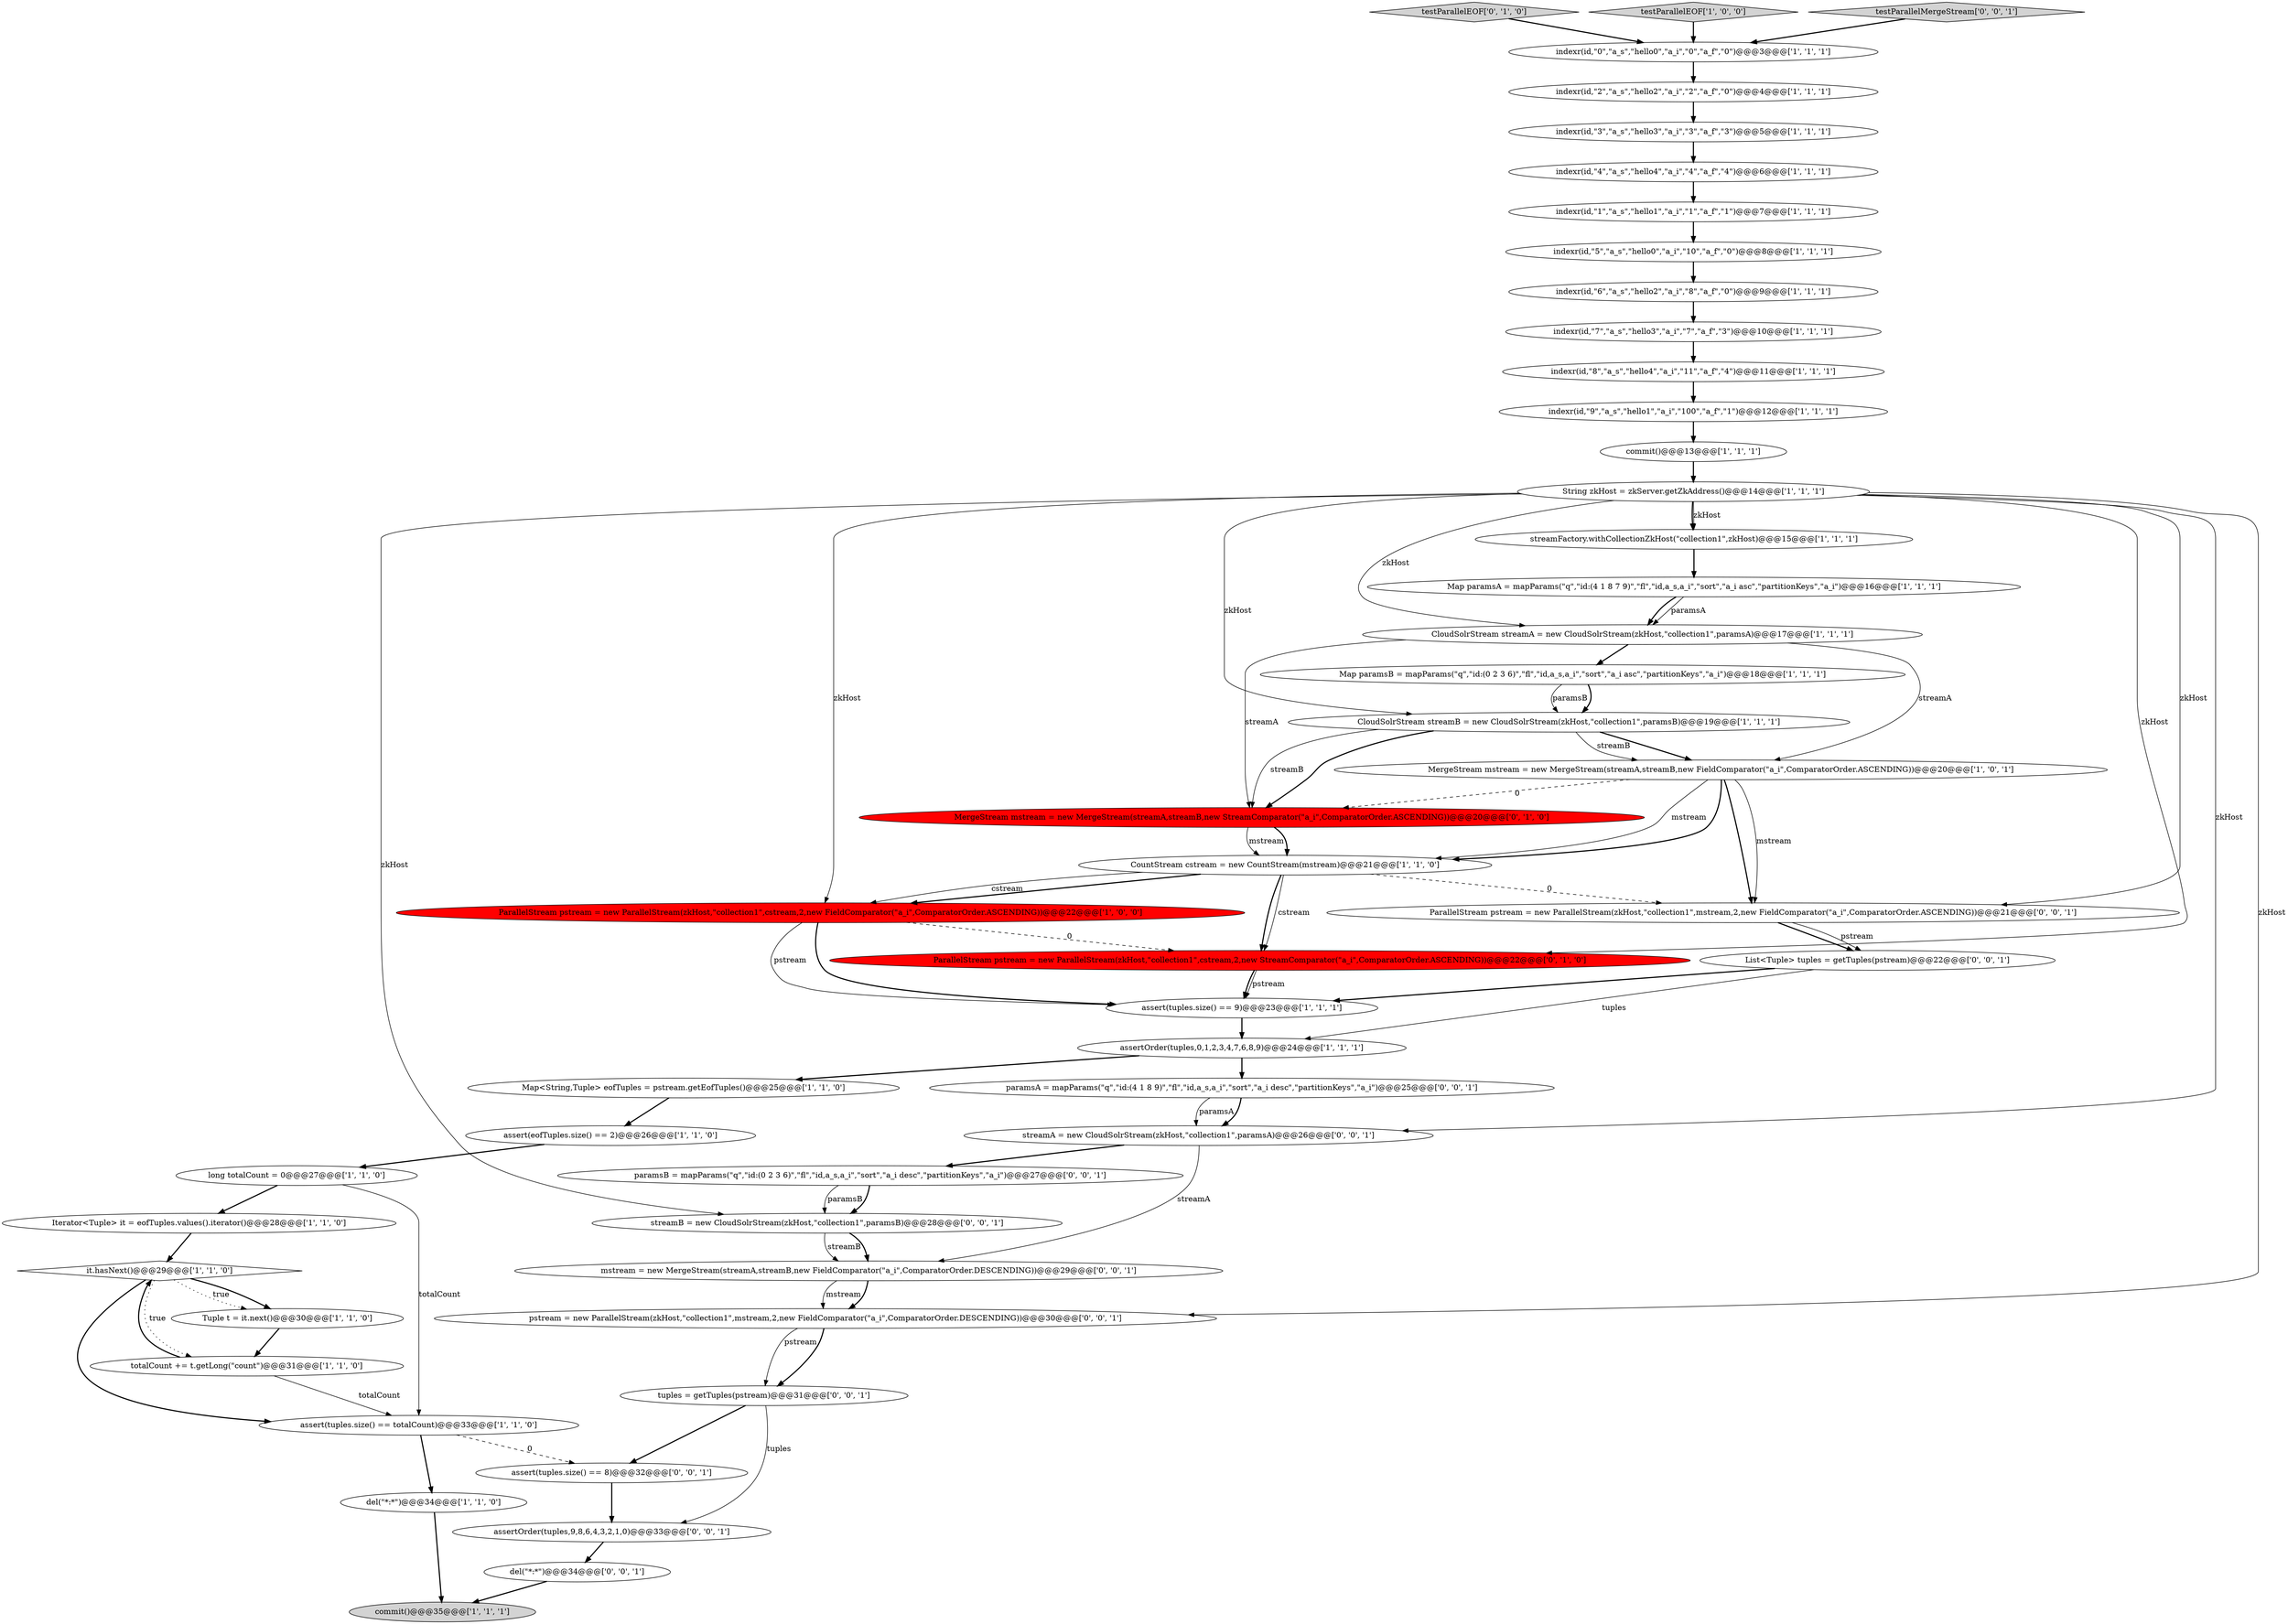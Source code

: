 digraph {
9 [style = filled, label = "Map paramsB = mapParams(\"q\",\"id:(0 2 3 6)\",\"fl\",\"id,a_s,a_i\",\"sort\",\"a_i asc\",\"partitionKeys\",\"a_i\")@@@18@@@['1', '1', '1']", fillcolor = white, shape = ellipse image = "AAA0AAABBB1BBB"];
47 [style = filled, label = "assertOrder(tuples,9,8,6,4,3,2,1,0)@@@33@@@['0', '0', '1']", fillcolor = white, shape = ellipse image = "AAA0AAABBB3BBB"];
21 [style = filled, label = "indexr(id,\"1\",\"a_s\",\"hello1\",\"a_i\",\"1\",\"a_f\",\"1\")@@@7@@@['1', '1', '1']", fillcolor = white, shape = ellipse image = "AAA0AAABBB1BBB"];
46 [style = filled, label = "paramsA = mapParams(\"q\",\"id:(4 1 8 9)\",\"fl\",\"id,a_s,a_i\",\"sort\",\"a_i desc\",\"partitionKeys\",\"a_i\")@@@25@@@['0', '0', '1']", fillcolor = white, shape = ellipse image = "AAA0AAABBB3BBB"];
2 [style = filled, label = "CountStream cstream = new CountStream(mstream)@@@21@@@['1', '1', '0']", fillcolor = white, shape = ellipse image = "AAA0AAABBB1BBB"];
0 [style = filled, label = "del(\"*:*\")@@@34@@@['1', '1', '0']", fillcolor = white, shape = ellipse image = "AAA0AAABBB1BBB"];
34 [style = filled, label = "testParallelEOF['0', '1', '0']", fillcolor = lightgray, shape = diamond image = "AAA0AAABBB2BBB"];
5 [style = filled, label = "Map paramsA = mapParams(\"q\",\"id:(4 1 8 7 9)\",\"fl\",\"id,a_s,a_i\",\"sort\",\"a_i asc\",\"partitionKeys\",\"a_i\")@@@16@@@['1', '1', '1']", fillcolor = white, shape = ellipse image = "AAA0AAABBB1BBB"];
13 [style = filled, label = "MergeStream mstream = new MergeStream(streamA,streamB,new FieldComparator(\"a_i\",ComparatorOrder.ASCENDING))@@@20@@@['1', '0', '1']", fillcolor = white, shape = ellipse image = "AAA0AAABBB1BBB"];
28 [style = filled, label = "indexr(id,\"7\",\"a_s\",\"hello3\",\"a_i\",\"7\",\"a_f\",\"3\")@@@10@@@['1', '1', '1']", fillcolor = white, shape = ellipse image = "AAA0AAABBB1BBB"];
22 [style = filled, label = "Map<String,Tuple> eofTuples = pstream.getEofTuples()@@@25@@@['1', '1', '0']", fillcolor = white, shape = ellipse image = "AAA0AAABBB1BBB"];
45 [style = filled, label = "ParallelStream pstream = new ParallelStream(zkHost,\"collection1\",mstream,2,new FieldComparator(\"a_i\",ComparatorOrder.ASCENDING))@@@21@@@['0', '0', '1']", fillcolor = white, shape = ellipse image = "AAA0AAABBB3BBB"];
27 [style = filled, label = "assert(tuples.size() == 9)@@@23@@@['1', '1', '1']", fillcolor = white, shape = ellipse image = "AAA0AAABBB1BBB"];
7 [style = filled, label = "indexr(id,\"8\",\"a_s\",\"hello4\",\"a_i\",\"11\",\"a_f\",\"4\")@@@11@@@['1', '1', '1']", fillcolor = white, shape = ellipse image = "AAA0AAABBB1BBB"];
20 [style = filled, label = "assert(eofTuples.size() == 2)@@@26@@@['1', '1', '0']", fillcolor = white, shape = ellipse image = "AAA0AAABBB1BBB"];
1 [style = filled, label = "assertOrder(tuples,0,1,2,3,4,7,6,8,9)@@@24@@@['1', '1', '1']", fillcolor = white, shape = ellipse image = "AAA0AAABBB1BBB"];
11 [style = filled, label = "String zkHost = zkServer.getZkAddress()@@@14@@@['1', '1', '1']", fillcolor = white, shape = ellipse image = "AAA0AAABBB1BBB"];
42 [style = filled, label = "assert(tuples.size() == 8)@@@32@@@['0', '0', '1']", fillcolor = white, shape = ellipse image = "AAA0AAABBB3BBB"];
16 [style = filled, label = "testParallelEOF['1', '0', '0']", fillcolor = lightgray, shape = diamond image = "AAA0AAABBB1BBB"];
48 [style = filled, label = "del(\"*:*\")@@@34@@@['0', '0', '1']", fillcolor = white, shape = ellipse image = "AAA0AAABBB3BBB"];
40 [style = filled, label = "streamA = new CloudSolrStream(zkHost,\"collection1\",paramsA)@@@26@@@['0', '0', '1']", fillcolor = white, shape = ellipse image = "AAA0AAABBB3BBB"];
35 [style = filled, label = "MergeStream mstream = new MergeStream(streamA,streamB,new StreamComparator(\"a_i\",ComparatorOrder.ASCENDING))@@@20@@@['0', '1', '0']", fillcolor = red, shape = ellipse image = "AAA1AAABBB2BBB"];
36 [style = filled, label = "pstream = new ParallelStream(zkHost,\"collection1\",mstream,2,new FieldComparator(\"a_i\",ComparatorOrder.DESCENDING))@@@30@@@['0', '0', '1']", fillcolor = white, shape = ellipse image = "AAA0AAABBB3BBB"];
15 [style = filled, label = "it.hasNext()@@@29@@@['1', '1', '0']", fillcolor = white, shape = diamond image = "AAA0AAABBB1BBB"];
39 [style = filled, label = "tuples = getTuples(pstream)@@@31@@@['0', '0', '1']", fillcolor = white, shape = ellipse image = "AAA0AAABBB3BBB"];
30 [style = filled, label = "long totalCount = 0@@@27@@@['1', '1', '0']", fillcolor = white, shape = ellipse image = "AAA0AAABBB1BBB"];
19 [style = filled, label = "commit()@@@35@@@['1', '1', '1']", fillcolor = lightgray, shape = ellipse image = "AAA0AAABBB1BBB"];
10 [style = filled, label = "indexr(id,\"2\",\"a_s\",\"hello2\",\"a_i\",\"2\",\"a_f\",\"0\")@@@4@@@['1', '1', '1']", fillcolor = white, shape = ellipse image = "AAA0AAABBB1BBB"];
26 [style = filled, label = "Tuple t = it.next()@@@30@@@['1', '1', '0']", fillcolor = white, shape = ellipse image = "AAA0AAABBB1BBB"];
3 [style = filled, label = "indexr(id,\"3\",\"a_s\",\"hello3\",\"a_i\",\"3\",\"a_f\",\"3\")@@@5@@@['1', '1', '1']", fillcolor = white, shape = ellipse image = "AAA0AAABBB1BBB"];
14 [style = filled, label = "ParallelStream pstream = new ParallelStream(zkHost,\"collection1\",cstream,2,new FieldComparator(\"a_i\",ComparatorOrder.ASCENDING))@@@22@@@['1', '0', '0']", fillcolor = red, shape = ellipse image = "AAA1AAABBB1BBB"];
17 [style = filled, label = "indexr(id,\"5\",\"a_s\",\"hello0\",\"a_i\",\"10\",\"a_f\",\"0\")@@@8@@@['1', '1', '1']", fillcolor = white, shape = ellipse image = "AAA0AAABBB1BBB"];
32 [style = filled, label = "CloudSolrStream streamB = new CloudSolrStream(zkHost,\"collection1\",paramsB)@@@19@@@['1', '1', '1']", fillcolor = white, shape = ellipse image = "AAA0AAABBB1BBB"];
4 [style = filled, label = "streamFactory.withCollectionZkHost(\"collection1\",zkHost)@@@15@@@['1', '1', '1']", fillcolor = white, shape = ellipse image = "AAA0AAABBB1BBB"];
44 [style = filled, label = "paramsB = mapParams(\"q\",\"id:(0 2 3 6)\",\"fl\",\"id,a_s,a_i\",\"sort\",\"a_i desc\",\"partitionKeys\",\"a_i\")@@@27@@@['0', '0', '1']", fillcolor = white, shape = ellipse image = "AAA0AAABBB3BBB"];
41 [style = filled, label = "List<Tuple> tuples = getTuples(pstream)@@@22@@@['0', '0', '1']", fillcolor = white, shape = ellipse image = "AAA0AAABBB3BBB"];
25 [style = filled, label = "indexr(id,\"0\",\"a_s\",\"hello0\",\"a_i\",\"0\",\"a_f\",\"0\")@@@3@@@['1', '1', '1']", fillcolor = white, shape = ellipse image = "AAA0AAABBB1BBB"];
18 [style = filled, label = "indexr(id,\"9\",\"a_s\",\"hello1\",\"a_i\",\"100\",\"a_f\",\"1\")@@@12@@@['1', '1', '1']", fillcolor = white, shape = ellipse image = "AAA0AAABBB1BBB"];
29 [style = filled, label = "commit()@@@13@@@['1', '1', '1']", fillcolor = white, shape = ellipse image = "AAA0AAABBB1BBB"];
31 [style = filled, label = "indexr(id,\"4\",\"a_s\",\"hello4\",\"a_i\",\"4\",\"a_f\",\"4\")@@@6@@@['1', '1', '1']", fillcolor = white, shape = ellipse image = "AAA0AAABBB1BBB"];
24 [style = filled, label = "totalCount += t.getLong(\"count\")@@@31@@@['1', '1', '0']", fillcolor = white, shape = ellipse image = "AAA0AAABBB1BBB"];
23 [style = filled, label = "assert(tuples.size() == totalCount)@@@33@@@['1', '1', '0']", fillcolor = white, shape = ellipse image = "AAA0AAABBB1BBB"];
37 [style = filled, label = "testParallelMergeStream['0', '0', '1']", fillcolor = lightgray, shape = diamond image = "AAA0AAABBB3BBB"];
33 [style = filled, label = "ParallelStream pstream = new ParallelStream(zkHost,\"collection1\",cstream,2,new StreamComparator(\"a_i\",ComparatorOrder.ASCENDING))@@@22@@@['0', '1', '0']", fillcolor = red, shape = ellipse image = "AAA1AAABBB2BBB"];
6 [style = filled, label = "indexr(id,\"6\",\"a_s\",\"hello2\",\"a_i\",\"8\",\"a_f\",\"0\")@@@9@@@['1', '1', '1']", fillcolor = white, shape = ellipse image = "AAA0AAABBB1BBB"];
12 [style = filled, label = "Iterator<Tuple> it = eofTuples.values().iterator()@@@28@@@['1', '1', '0']", fillcolor = white, shape = ellipse image = "AAA0AAABBB1BBB"];
43 [style = filled, label = "mstream = new MergeStream(streamA,streamB,new FieldComparator(\"a_i\",ComparatorOrder.DESCENDING))@@@29@@@['0', '0', '1']", fillcolor = white, shape = ellipse image = "AAA0AAABBB3BBB"];
38 [style = filled, label = "streamB = new CloudSolrStream(zkHost,\"collection1\",paramsB)@@@28@@@['0', '0', '1']", fillcolor = white, shape = ellipse image = "AAA0AAABBB3BBB"];
8 [style = filled, label = "CloudSolrStream streamA = new CloudSolrStream(zkHost,\"collection1\",paramsA)@@@17@@@['1', '1', '1']", fillcolor = white, shape = ellipse image = "AAA0AAABBB1BBB"];
5->8 [style = solid, label="paramsA"];
32->35 [style = bold, label=""];
11->38 [style = solid, label="zkHost"];
11->32 [style = solid, label="zkHost"];
14->27 [style = solid, label="pstream"];
31->21 [style = bold, label=""];
13->45 [style = solid, label="mstream"];
8->13 [style = solid, label="streamA"];
1->46 [style = bold, label=""];
13->2 [style = solid, label="mstream"];
2->14 [style = bold, label=""];
13->45 [style = bold, label=""];
2->33 [style = solid, label="cstream"];
25->10 [style = bold, label=""];
11->40 [style = solid, label="zkHost"];
46->40 [style = solid, label="paramsA"];
30->23 [style = solid, label="totalCount"];
32->35 [style = solid, label="streamB"];
44->38 [style = solid, label="paramsB"];
15->26 [style = dotted, label="true"];
45->41 [style = bold, label=""];
43->36 [style = solid, label="mstream"];
47->48 [style = bold, label=""];
0->19 [style = bold, label=""];
15->24 [style = dotted, label="true"];
33->27 [style = solid, label="pstream"];
9->32 [style = bold, label=""];
35->2 [style = solid, label="mstream"];
11->8 [style = solid, label="zkHost"];
26->24 [style = bold, label=""];
14->33 [style = dashed, label="0"];
33->27 [style = bold, label=""];
44->38 [style = bold, label=""];
38->43 [style = solid, label="streamB"];
22->20 [style = bold, label=""];
40->43 [style = solid, label="streamA"];
2->33 [style = bold, label=""];
46->40 [style = bold, label=""];
39->42 [style = bold, label=""];
36->39 [style = solid, label="pstream"];
29->11 [style = bold, label=""];
11->36 [style = solid, label="zkHost"];
11->14 [style = solid, label="zkHost"];
9->32 [style = solid, label="paramsB"];
8->35 [style = solid, label="streamA"];
45->41 [style = solid, label="pstream"];
41->27 [style = bold, label=""];
24->23 [style = solid, label="totalCount"];
13->35 [style = dashed, label="0"];
17->6 [style = bold, label=""];
11->45 [style = solid, label="zkHost"];
37->25 [style = bold, label=""];
11->4 [style = bold, label=""];
35->2 [style = bold, label=""];
43->36 [style = bold, label=""];
42->47 [style = bold, label=""];
23->0 [style = bold, label=""];
36->39 [style = bold, label=""];
30->12 [style = bold, label=""];
41->1 [style = solid, label="tuples"];
2->45 [style = dashed, label="0"];
7->18 [style = bold, label=""];
2->14 [style = solid, label="cstream"];
11->4 [style = solid, label="zkHost"];
14->27 [style = bold, label=""];
11->33 [style = solid, label="zkHost"];
4->5 [style = bold, label=""];
38->43 [style = bold, label=""];
40->44 [style = bold, label=""];
13->2 [style = bold, label=""];
24->15 [style = bold, label=""];
5->8 [style = bold, label=""];
15->23 [style = bold, label=""];
27->1 [style = bold, label=""];
34->25 [style = bold, label=""];
3->31 [style = bold, label=""];
12->15 [style = bold, label=""];
28->7 [style = bold, label=""];
39->47 [style = solid, label="tuples"];
10->3 [style = bold, label=""];
16->25 [style = bold, label=""];
15->26 [style = bold, label=""];
1->22 [style = bold, label=""];
18->29 [style = bold, label=""];
8->9 [style = bold, label=""];
48->19 [style = bold, label=""];
23->42 [style = dashed, label="0"];
32->13 [style = bold, label=""];
20->30 [style = bold, label=""];
21->17 [style = bold, label=""];
32->13 [style = solid, label="streamB"];
6->28 [style = bold, label=""];
}
